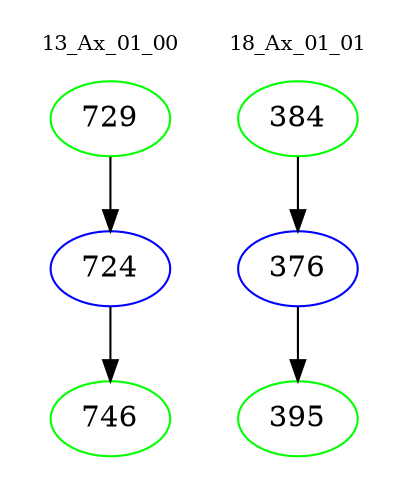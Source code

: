 digraph{
subgraph cluster_0 {
color = white
label = "13_Ax_01_00";
fontsize=10;
T0_729 [label="729", color="green"]
T0_729 -> T0_724 [color="black"]
T0_724 [label="724", color="blue"]
T0_724 -> T0_746 [color="black"]
T0_746 [label="746", color="green"]
}
subgraph cluster_1 {
color = white
label = "18_Ax_01_01";
fontsize=10;
T1_384 [label="384", color="green"]
T1_384 -> T1_376 [color="black"]
T1_376 [label="376", color="blue"]
T1_376 -> T1_395 [color="black"]
T1_395 [label="395", color="green"]
}
}
